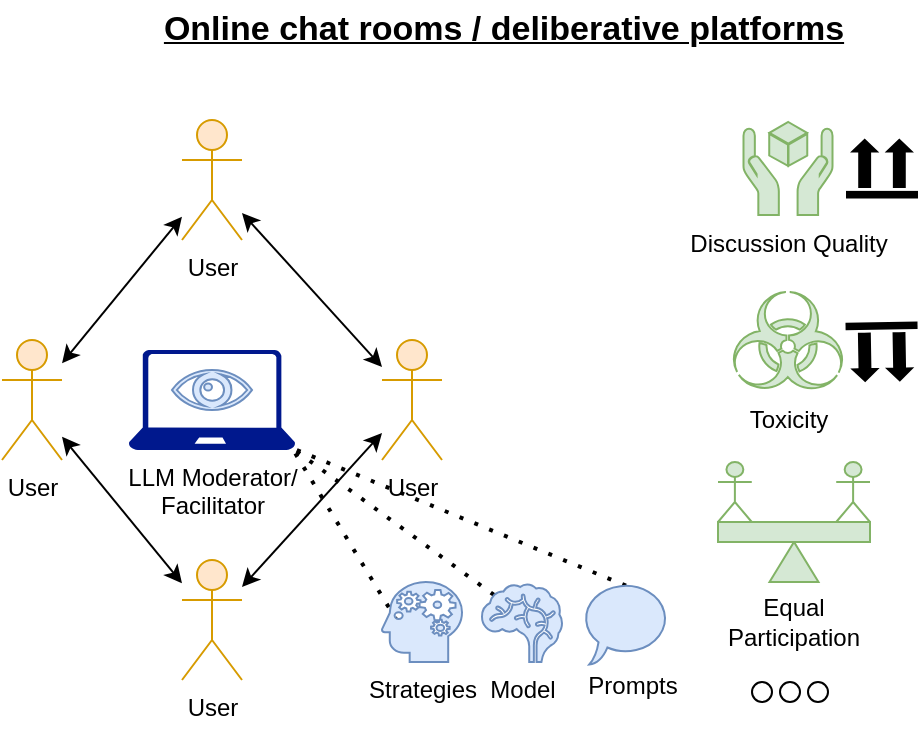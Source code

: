 <mxfile version="24.7.17">
  <diagram name="Page-1" id="kuyQ8Ffgp0a_dQGPY02l">
    <mxGraphModel dx="1478" dy="943" grid="1" gridSize="10" guides="1" tooltips="1" connect="1" arrows="1" fold="1" page="1" pageScale="1" pageWidth="850" pageHeight="1100" math="0" shadow="0">
      <root>
        <mxCell id="0" />
        <mxCell id="1" parent="0" />
        <mxCell id="Ns06nyAxxZCVgoRq7tHa-46" value="" style="endArrow=none;dashed=1;html=1;dashPattern=1 3;strokeWidth=2;rounded=0;exitX=0.5;exitY=0.045;exitDx=0;exitDy=0;exitPerimeter=0;entryX=0.98;entryY=0.98;entryDx=0;entryDy=0;entryPerimeter=0;" parent="1" source="Ns06nyAxxZCVgoRq7tHa-39" target="Ns06nyAxxZCVgoRq7tHa-34" edge="1">
          <mxGeometry width="50" height="50" relative="1" as="geometry">
            <mxPoint x="228" y="98" as="sourcePoint" />
            <mxPoint x="339" y="195" as="targetPoint" />
          </mxGeometry>
        </mxCell>
        <mxCell id="Ns06nyAxxZCVgoRq7tHa-45" value="" style="endArrow=none;dashed=1;html=1;dashPattern=1 3;strokeWidth=2;rounded=0;exitX=0.15;exitY=0.135;exitDx=0;exitDy=0;exitPerimeter=0;entryX=0.98;entryY=0.98;entryDx=0;entryDy=0;entryPerimeter=0;" parent="1" source="Ns06nyAxxZCVgoRq7tHa-37" target="Ns06nyAxxZCVgoRq7tHa-34" edge="1">
          <mxGeometry width="50" height="50" relative="1" as="geometry">
            <mxPoint x="218" y="88" as="sourcePoint" />
            <mxPoint x="329" y="185" as="targetPoint" />
          </mxGeometry>
        </mxCell>
        <mxCell id="Ns06nyAxxZCVgoRq7tHa-44" value="" style="endArrow=none;dashed=1;html=1;dashPattern=1 3;strokeWidth=2;rounded=0;exitX=0.5;exitY=1;exitDx=0;exitDy=0;exitPerimeter=0;entryX=0.98;entryY=0.98;entryDx=0;entryDy=0;entryPerimeter=0;" parent="1" source="Ns06nyAxxZCVgoRq7tHa-36" target="Ns06nyAxxZCVgoRq7tHa-34" edge="1">
          <mxGeometry width="50" height="50" relative="1" as="geometry">
            <mxPoint x="238" y="290" as="sourcePoint" />
            <mxPoint x="288" y="240" as="targetPoint" />
          </mxGeometry>
        </mxCell>
        <mxCell id="Ns06nyAxxZCVgoRq7tHa-31" value="&lt;b&gt;&lt;u&gt;&lt;font style=&quot;font-size: 17px;&quot;&gt;Online chat rooms / deliberative platforms&lt;/font&gt;&lt;/u&gt;&lt;/b&gt;" style="text;html=1;align=center;verticalAlign=middle;whiteSpace=wrap;rounded=0;" parent="1" vertex="1">
          <mxGeometry x="176" width="370" height="30" as="geometry" />
        </mxCell>
        <mxCell id="Ns06nyAxxZCVgoRq7tHa-63" value="" style="group" parent="1" vertex="1" connectable="0">
          <mxGeometry x="242" y="40" width="326" height="330" as="geometry" />
        </mxCell>
        <mxCell id="Ns06nyAxxZCVgoRq7tHa-32" value="" style="group" parent="Ns06nyAxxZCVgoRq7tHa-63" vertex="1" connectable="0">
          <mxGeometry y="20" width="326" height="310" as="geometry" />
        </mxCell>
        <mxCell id="Ns06nyAxxZCVgoRq7tHa-47" value="" style="shape=mxgraph.signs.safety.store_right_up_1;html=1;pointerEvents=1;fillColor=#000000;strokeColor=none;verticalLabelPosition=bottom;verticalAlign=top;align=center;sketch=0;rotation=-181;" parent="Ns06nyAxxZCVgoRq7tHa-32" vertex="1">
          <mxGeometry x="290" y="101" width="36" height="30" as="geometry" />
        </mxCell>
        <mxCell id="Ns06nyAxxZCVgoRq7tHa-48" value="Toxicity" style="shape=mxgraph.signs.safety.biohazard;html=1;pointerEvents=1;fillColor=#d5e8d4;strokeColor=#82b366;verticalLabelPosition=bottom;verticalAlign=top;align=center;sketch=0;" parent="Ns06nyAxxZCVgoRq7tHa-32" vertex="1">
          <mxGeometry x="232" y="86" width="58" height="50" as="geometry" />
        </mxCell>
        <mxCell id="Ns06nyAxxZCVgoRq7tHa-49" value="Discussion Quality" style="shape=mxgraph.signs.safety.handle_with_care;html=1;pointerEvents=1;fillColor=#d5e8d4;strokeColor=#82b366;verticalLabelPosition=bottom;verticalAlign=top;align=center;sketch=0;" parent="Ns06nyAxxZCVgoRq7tHa-32" vertex="1">
          <mxGeometry x="238.75" y="1" width="44.5" height="46.5" as="geometry" />
        </mxCell>
        <mxCell id="Ns06nyAxxZCVgoRq7tHa-50" value="" style="shape=mxgraph.signs.safety.store_right_up_1;html=1;pointerEvents=1;fillColor=#000000;strokeColor=none;verticalLabelPosition=bottom;verticalAlign=top;align=center;sketch=0;rotation=0;" parent="Ns06nyAxxZCVgoRq7tHa-32" vertex="1">
          <mxGeometry x="290" y="9.25" width="36" height="30" as="geometry" />
        </mxCell>
        <mxCell id="Ns06nyAxxZCVgoRq7tHa-57" value="" style="group;" parent="Ns06nyAxxZCVgoRq7tHa-32" vertex="1" connectable="0">
          <mxGeometry x="226" y="171" width="76" height="60" as="geometry" />
        </mxCell>
        <mxCell id="Ns06nyAxxZCVgoRq7tHa-53" value="" style="verticalLabelPosition=bottom;verticalAlign=top;html=1;shape=mxgraph.basic.acute_triangle;dx=0.5;fillColor=#d5e8d4;strokeColor=#82b366;" parent="Ns06nyAxxZCVgoRq7tHa-57" vertex="1">
          <mxGeometry x="25.756" y="40" width="24.489" height="20" as="geometry" />
        </mxCell>
        <mxCell id="Ns06nyAxxZCVgoRq7tHa-54" value="" style="verticalLabelPosition=bottom;verticalAlign=top;html=1;shape=mxgraph.basic.rect;fillColor2=none;strokeWidth=1;size=20;indent=5;fillColor=#d5e8d4;strokeColor=#82b366;" parent="Ns06nyAxxZCVgoRq7tHa-57" vertex="1">
          <mxGeometry y="30" width="76" height="10" as="geometry" />
        </mxCell>
        <mxCell id="Ns06nyAxxZCVgoRq7tHa-55" value="" style="shape=umlActor;verticalLabelPosition=bottom;verticalAlign=top;html=1;outlineConnect=0;fillColor=#d5e8d4;strokeColor=#82b366;" parent="Ns06nyAxxZCVgoRq7tHa-57" vertex="1">
          <mxGeometry width="16.889" height="30" as="geometry" />
        </mxCell>
        <mxCell id="Ns06nyAxxZCVgoRq7tHa-56" value="" style="shape=umlActor;verticalLabelPosition=bottom;verticalAlign=top;html=1;outlineConnect=0;fillColor=#d5e8d4;strokeColor=#82b366;" parent="Ns06nyAxxZCVgoRq7tHa-57" vertex="1">
          <mxGeometry x="59.111" width="16.889" height="30" as="geometry" />
        </mxCell>
        <mxCell id="Ns06nyAxxZCVgoRq7tHa-58" value="Equal Participation" style="text;html=1;align=center;verticalAlign=middle;whiteSpace=wrap;rounded=0;" parent="Ns06nyAxxZCVgoRq7tHa-32" vertex="1">
          <mxGeometry x="229" y="241" width="70" height="20" as="geometry" />
        </mxCell>
        <mxCell id="Ns06nyAxxZCVgoRq7tHa-59" value="" style="ellipse;whiteSpace=wrap;html=1;" parent="Ns06nyAxxZCVgoRq7tHa-32" vertex="1">
          <mxGeometry x="243" y="281" width="10" height="10" as="geometry" />
        </mxCell>
        <mxCell id="Ns06nyAxxZCVgoRq7tHa-36" value="Strategies" style="shape=mxgraph.signs.healthcare.mental_health;html=1;pointerEvents=1;fillColor=#dae8fc;strokeColor=#6c8ebf;verticalLabelPosition=bottom;verticalAlign=top;align=center;sketch=0;" parent="Ns06nyAxxZCVgoRq7tHa-32" vertex="1">
          <mxGeometry x="58" y="231" width="40" height="40" as="geometry" />
        </mxCell>
        <mxCell id="Ns06nyAxxZCVgoRq7tHa-37" value="Model" style="shape=mxgraph.signs.healthcare.brain;html=1;pointerEvents=1;fillColor=#dae8fc;strokeColor=#6c8ebf;verticalLabelPosition=bottom;verticalAlign=top;align=center;sketch=0;" parent="Ns06nyAxxZCVgoRq7tHa-32" vertex="1">
          <mxGeometry x="108" y="232.25" width="40" height="38.75" as="geometry" />
        </mxCell>
        <mxCell id="Ns06nyAxxZCVgoRq7tHa-39" value="" style="whiteSpace=wrap;html=1;shape=mxgraph.basic.oval_callout;fillColor=#dae8fc;strokeColor=#6c8ebf;" parent="Ns06nyAxxZCVgoRq7tHa-32" vertex="1">
          <mxGeometry x="158" y="231" width="44" height="41.25" as="geometry" />
        </mxCell>
        <mxCell id="Ns06nyAxxZCVgoRq7tHa-40" value="Prompts" style="text;html=1;align=center;verticalAlign=middle;resizable=0;points=[];autosize=1;" parent="Ns06nyAxxZCVgoRq7tHa-32" vertex="1">
          <mxGeometry x="148" y="268" width="70" height="30" as="geometry" />
        </mxCell>
        <mxCell id="Ns06nyAxxZCVgoRq7tHa-61" value="" style="ellipse;whiteSpace=wrap;html=1;" parent="Ns06nyAxxZCVgoRq7tHa-63" vertex="1">
          <mxGeometry x="257" y="301" width="10" height="10" as="geometry" />
        </mxCell>
        <mxCell id="Ns06nyAxxZCVgoRq7tHa-62" value="" style="ellipse;whiteSpace=wrap;html=1;" parent="Ns06nyAxxZCVgoRq7tHa-63" vertex="1">
          <mxGeometry x="271" y="301" width="10" height="10" as="geometry" />
        </mxCell>
        <mxCell id="Ns06nyAxxZCVgoRq7tHa-1" value="User" style="shape=umlActor;verticalLabelPosition=bottom;verticalAlign=top;html=1;outlineConnect=0;fillColor=#ffe6cc;strokeColor=#d79b00;" parent="1" vertex="1">
          <mxGeometry x="110" y="170" width="30" height="60" as="geometry" />
        </mxCell>
        <mxCell id="Ns06nyAxxZCVgoRq7tHa-2" value="User" style="shape=umlActor;verticalLabelPosition=bottom;verticalAlign=top;html=1;outlineConnect=0;fillColor=#ffe6cc;strokeColor=#d79b00;" parent="1" vertex="1">
          <mxGeometry x="200" y="60" width="30" height="60" as="geometry" />
        </mxCell>
        <mxCell id="Ns06nyAxxZCVgoRq7tHa-3" value="User" style="shape=umlActor;verticalLabelPosition=bottom;verticalAlign=top;html=1;outlineConnect=0;fillColor=#ffe6cc;strokeColor=#d79b00;" parent="1" vertex="1">
          <mxGeometry x="300" y="170" width="30" height="60" as="geometry" />
        </mxCell>
        <mxCell id="Ns06nyAxxZCVgoRq7tHa-8" value="" style="endArrow=classic;startArrow=classic;html=1;rounded=0;" parent="1" source="Ns06nyAxxZCVgoRq7tHa-1" target="Ns06nyAxxZCVgoRq7tHa-2" edge="1">
          <mxGeometry width="50" height="50" relative="1" as="geometry">
            <mxPoint x="340" y="190" as="sourcePoint" />
            <mxPoint x="390" y="140" as="targetPoint" />
          </mxGeometry>
        </mxCell>
        <mxCell id="Ns06nyAxxZCVgoRq7tHa-9" value="" style="endArrow=classic;startArrow=classic;html=1;rounded=0;" parent="1" source="Ns06nyAxxZCVgoRq7tHa-3" target="Ns06nyAxxZCVgoRq7tHa-2" edge="1">
          <mxGeometry width="50" height="50" relative="1" as="geometry">
            <mxPoint x="150" y="192" as="sourcePoint" />
            <mxPoint x="210" y="118" as="targetPoint" />
          </mxGeometry>
        </mxCell>
        <mxCell id="Ns06nyAxxZCVgoRq7tHa-10" value="User" style="shape=umlActor;verticalLabelPosition=bottom;verticalAlign=top;html=1;outlineConnect=0;fillColor=#ffe6cc;strokeColor=#d79b00;" parent="1" vertex="1">
          <mxGeometry x="200" y="280" width="30" height="60" as="geometry" />
        </mxCell>
        <mxCell id="Ns06nyAxxZCVgoRq7tHa-11" value="" style="endArrow=classic;startArrow=classic;html=1;rounded=0;" parent="1" source="Ns06nyAxxZCVgoRq7tHa-1" target="Ns06nyAxxZCVgoRq7tHa-10" edge="1">
          <mxGeometry width="50" height="50" relative="1" as="geometry">
            <mxPoint x="150" y="192" as="sourcePoint" />
            <mxPoint x="210" y="118" as="targetPoint" />
          </mxGeometry>
        </mxCell>
        <mxCell id="Ns06nyAxxZCVgoRq7tHa-12" value="" style="endArrow=classic;startArrow=classic;html=1;rounded=0;" parent="1" source="Ns06nyAxxZCVgoRq7tHa-10" target="Ns06nyAxxZCVgoRq7tHa-3" edge="1">
          <mxGeometry width="50" height="50" relative="1" as="geometry">
            <mxPoint x="160" y="202" as="sourcePoint" />
            <mxPoint x="220" y="128" as="targetPoint" />
          </mxGeometry>
        </mxCell>
        <mxCell id="Ns06nyAxxZCVgoRq7tHa-34" value="LLM Moderator/&lt;div&gt;Facilitator&lt;/div&gt;" style="sketch=0;aspect=fixed;pointerEvents=1;shadow=0;dashed=0;html=1;strokeColor=none;labelPosition=center;verticalLabelPosition=bottom;verticalAlign=top;align=center;fillColor=#00188D;shape=mxgraph.azure.laptop" parent="1" vertex="1">
          <mxGeometry x="173.33" y="175" width="83.33" height="50" as="geometry" />
        </mxCell>
        <mxCell id="Ns06nyAxxZCVgoRq7tHa-35" value="" style="shape=mxgraph.signs.healthcare.eye;html=1;pointerEvents=1;fillColor=#dae8fc;strokeColor=#6c8ebf;verticalLabelPosition=bottom;verticalAlign=top;align=center;sketch=0;" parent="1" vertex="1">
          <mxGeometry x="195" y="185" width="40" height="20" as="geometry" />
        </mxCell>
      </root>
    </mxGraphModel>
  </diagram>
</mxfile>
